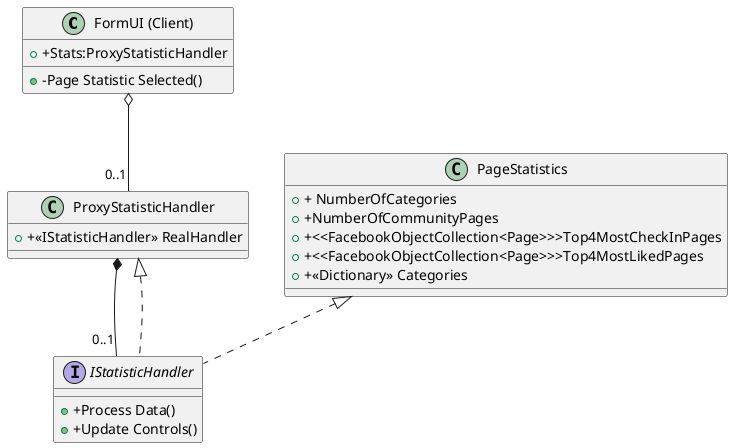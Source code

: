 @startuml
class "FormUI (Client)" as FormUI {
+  +Stats:ProxyStatisticHandler
+ -Page Statistic Selected()
}

interface "IStatisticHandler" as IStatisticHandler{
+  +Process Data()
+  +Update Controls()
}

class "ProxyStatisticHandler" as ProxyStatisticHandler{
+  +<<IStatisticHandler>> RealHandler 

}

class "PageStatistics"  {
+  + NumberOfCategories 
+  +NumberOfCommunityPages 
+  +<<FacebookObjectCollection<Page>>>Top4MostCheckInPages 
+  +<<FacebookObjectCollection<Page>>>Top4MostLikedPages
+  +<<Dictionary>> Categories 
}



FormUI o-- "0..1" ProxyStatisticHandler
ProxyStatisticHandler*-- "0..1" IStatisticHandler
ProxyStatisticHandler<|.. IStatisticHandler
PageStatistics<|.. IStatisticHandler


@enduml